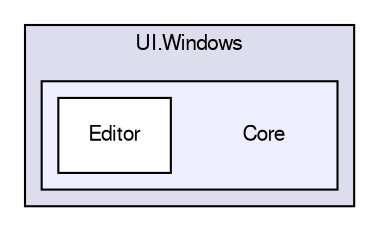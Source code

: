 digraph "Core" {
  compound=true
  node [ fontsize="10", fontname="FreeSans"];
  edge [ labelfontsize="10", labelfontname="FreeSans"];
  subgraph clusterdir_840d7d22eff27a012a388f4c953ffb27 {
    graph [ bgcolor="#ddddee", pencolor="black", label="UI.Windows" fontname="FreeSans", fontsize="10", URL="dir_840d7d22eff27a012a388f4c953ffb27.html"]
  subgraph clusterdir_4cb8c97036e71ca88d8efd487d68cec5 {
    graph [ bgcolor="#eeeeff", pencolor="black", label="" URL="dir_4cb8c97036e71ca88d8efd487d68cec5.html"];
    dir_4cb8c97036e71ca88d8efd487d68cec5 [shape=plaintext label="Core"];
    dir_54fe4e0ed073ac3ddcd017e56dfc5374 [shape=box label="Editor" color="black" fillcolor="white" style="filled" URL="dir_54fe4e0ed073ac3ddcd017e56dfc5374.html"];
  }
  }
}

